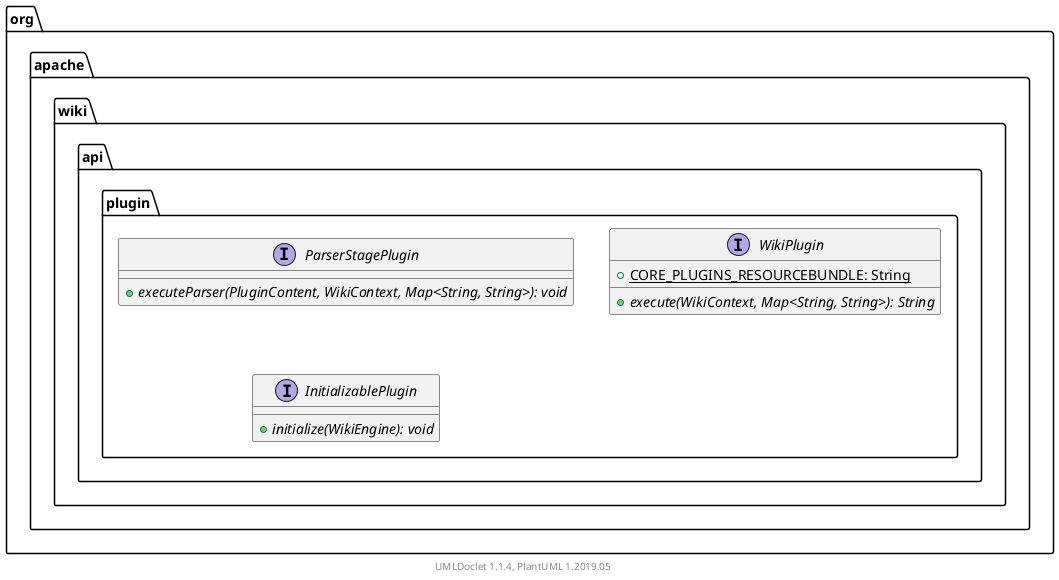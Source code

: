 @startuml

    namespace org.apache.wiki.api.plugin {

        interface ParserStagePlugin [[ParserStagePlugin.html]] {
            {abstract} +executeParser(PluginContent, WikiContext, Map<String, String>): void
        }

        interface WikiPlugin [[WikiPlugin.html]] {
            {static} +CORE_PLUGINS_RESOURCEBUNDLE: String
            {abstract} +execute(WikiContext, Map<String, String>): String
        }

        interface InitializablePlugin [[InitializablePlugin.html]] {
            {abstract} +initialize(WikiEngine): void
        }

    }


    center footer UMLDoclet 1.1.4, PlantUML 1.2019.05
@enduml

